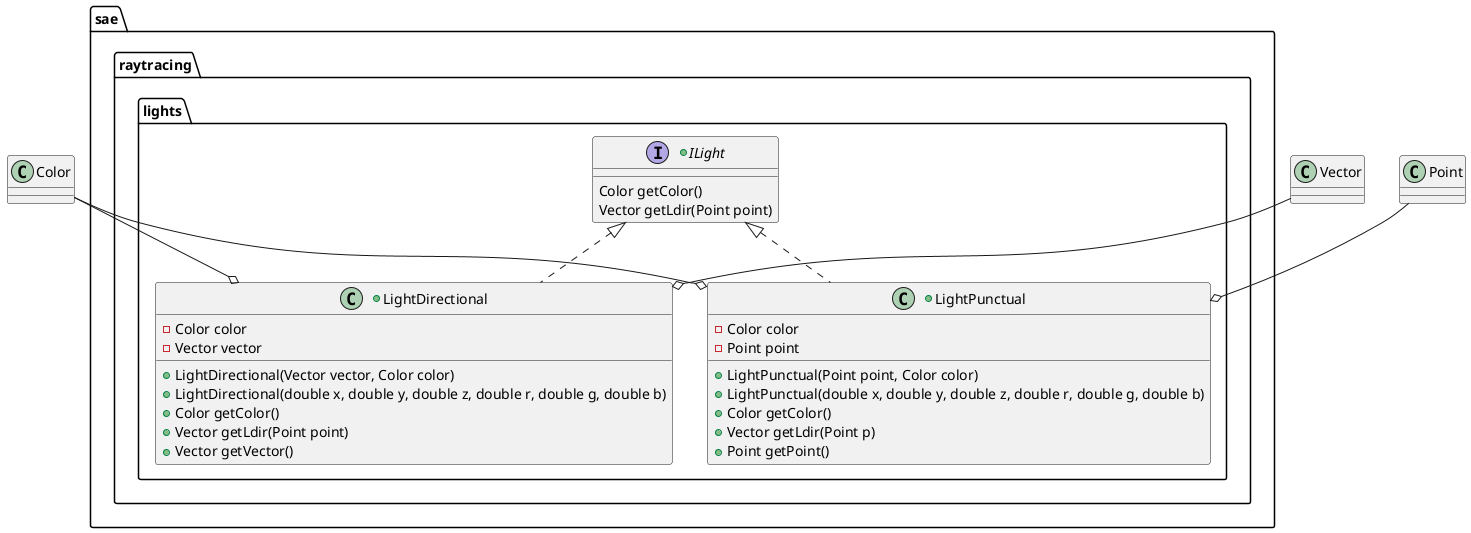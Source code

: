 @startuml
package sae.raytracing.lights {
    +interface ILight {
    Color getColor()
    Vector getLdir(Point point)
    }

+class LightDirectional implements ILight {
    - Color color
    - Vector vector
    + LightDirectional(Vector vector, Color color)
    + LightDirectional(double x, double y, double z, double r, double g, double b)
    + Color getColor()
    + Vector getLdir(Point point)
    + Vector getVector()
    }

+class LightPunctual implements ILight{
       - Color color
       - Point point
       + LightPunctual(Point point, Color color)
       + LightPunctual(double x, double y, double z, double r, double g, double b)
       + Color getColor()
       + Vector getLdir(Point p)
       + Point getPoint()
    }
}

Color --o LightDirectional
Vector --o LightDirectional

Color --o LightPunctual
Point --o LightPunctual

@enduml